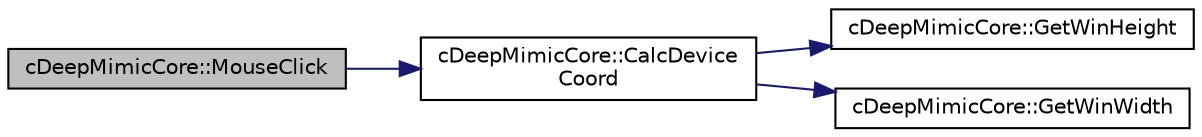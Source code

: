 digraph "cDeepMimicCore::MouseClick"
{
 // LATEX_PDF_SIZE
  edge [fontname="Helvetica",fontsize="10",labelfontname="Helvetica",labelfontsize="10"];
  node [fontname="Helvetica",fontsize="10",shape=record];
  rankdir="LR";
  Node1 [label="cDeepMimicCore::MouseClick",height=0.2,width=0.4,color="black", fillcolor="grey75", style="filled", fontcolor="black",tooltip=" "];
  Node1 -> Node2 [color="midnightblue",fontsize="10",style="solid",fontname="Helvetica"];
  Node2 [label="cDeepMimicCore::CalcDevice\lCoord",height=0.2,width=0.4,color="black", fillcolor="white", style="filled",URL="$classc_deep_mimic_core.html#abc20315c20d02b5a9788cd2af1620baa",tooltip=" "];
  Node2 -> Node3 [color="midnightblue",fontsize="10",style="solid",fontname="Helvetica"];
  Node3 [label="cDeepMimicCore::GetWinHeight",height=0.2,width=0.4,color="black", fillcolor="white", style="filled",URL="$classc_deep_mimic_core.html#a0dcf66d89b0cd8c44df63bdc7664223b",tooltip=" "];
  Node2 -> Node4 [color="midnightblue",fontsize="10",style="solid",fontname="Helvetica"];
  Node4 [label="cDeepMimicCore::GetWinWidth",height=0.2,width=0.4,color="black", fillcolor="white", style="filled",URL="$classc_deep_mimic_core.html#a5654e21f732b12a9c9d4e99b189282f3",tooltip=" "];
}
